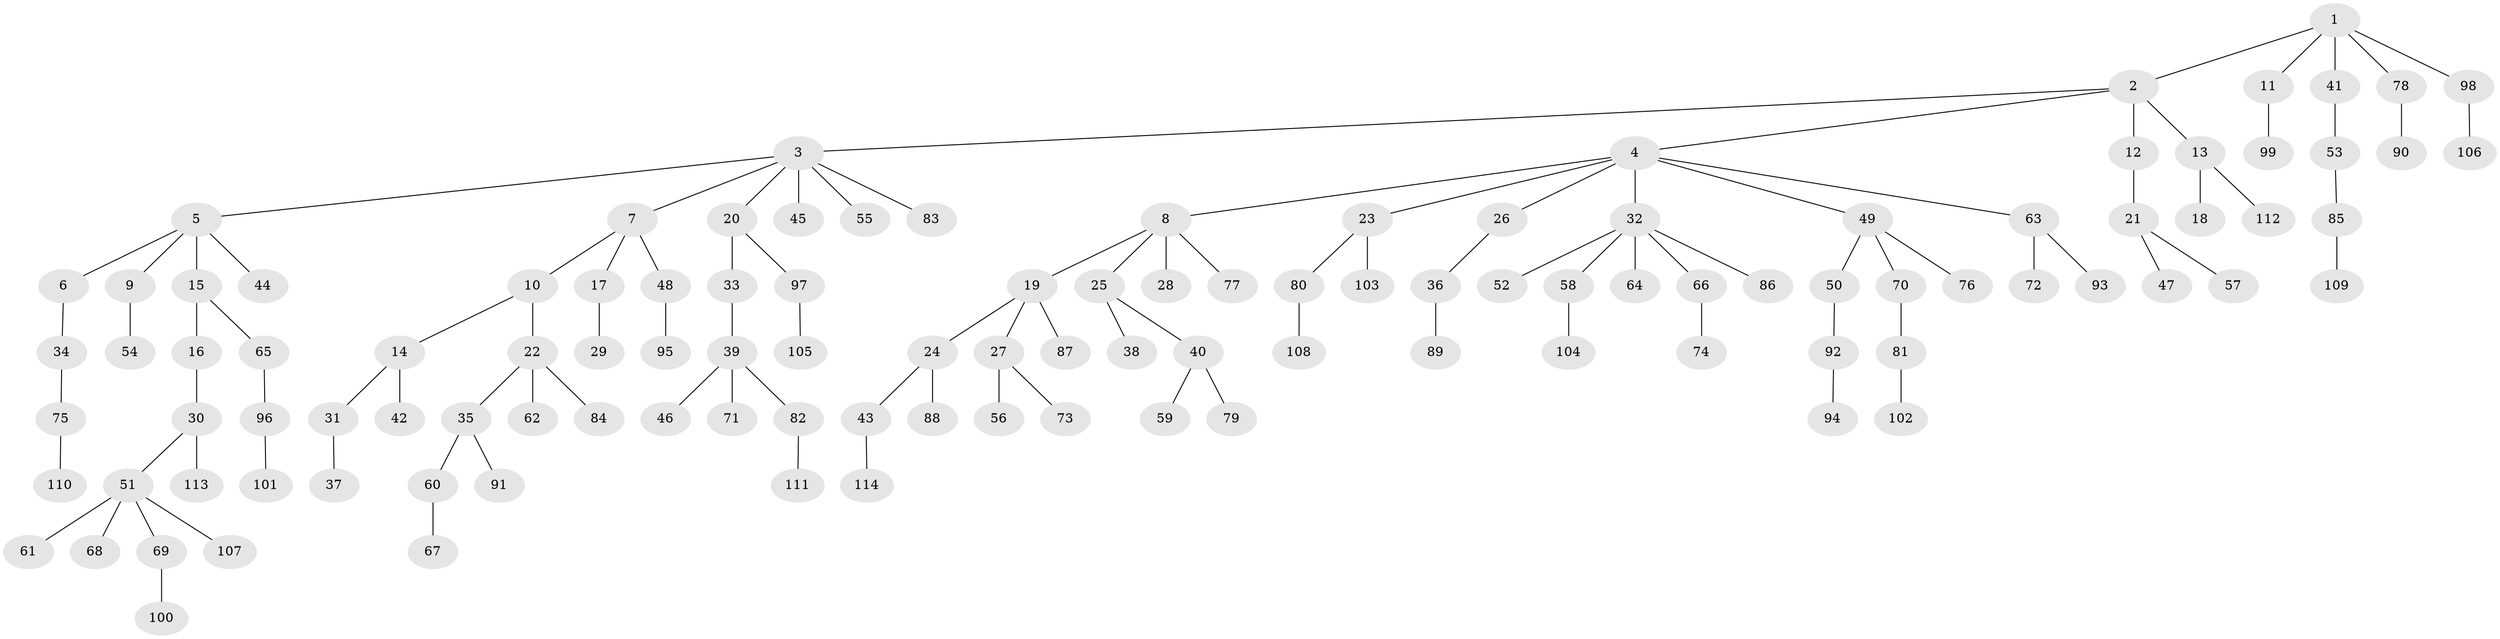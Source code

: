 // Generated by graph-tools (version 1.1) at 2025/11/02/27/25 16:11:27]
// undirected, 114 vertices, 113 edges
graph export_dot {
graph [start="1"]
  node [color=gray90,style=filled];
  1;
  2;
  3;
  4;
  5;
  6;
  7;
  8;
  9;
  10;
  11;
  12;
  13;
  14;
  15;
  16;
  17;
  18;
  19;
  20;
  21;
  22;
  23;
  24;
  25;
  26;
  27;
  28;
  29;
  30;
  31;
  32;
  33;
  34;
  35;
  36;
  37;
  38;
  39;
  40;
  41;
  42;
  43;
  44;
  45;
  46;
  47;
  48;
  49;
  50;
  51;
  52;
  53;
  54;
  55;
  56;
  57;
  58;
  59;
  60;
  61;
  62;
  63;
  64;
  65;
  66;
  67;
  68;
  69;
  70;
  71;
  72;
  73;
  74;
  75;
  76;
  77;
  78;
  79;
  80;
  81;
  82;
  83;
  84;
  85;
  86;
  87;
  88;
  89;
  90;
  91;
  92;
  93;
  94;
  95;
  96;
  97;
  98;
  99;
  100;
  101;
  102;
  103;
  104;
  105;
  106;
  107;
  108;
  109;
  110;
  111;
  112;
  113;
  114;
  1 -- 2;
  1 -- 11;
  1 -- 41;
  1 -- 78;
  1 -- 98;
  2 -- 3;
  2 -- 4;
  2 -- 12;
  2 -- 13;
  3 -- 5;
  3 -- 7;
  3 -- 20;
  3 -- 45;
  3 -- 55;
  3 -- 83;
  4 -- 8;
  4 -- 23;
  4 -- 26;
  4 -- 32;
  4 -- 49;
  4 -- 63;
  5 -- 6;
  5 -- 9;
  5 -- 15;
  5 -- 44;
  6 -- 34;
  7 -- 10;
  7 -- 17;
  7 -- 48;
  8 -- 19;
  8 -- 25;
  8 -- 28;
  8 -- 77;
  9 -- 54;
  10 -- 14;
  10 -- 22;
  11 -- 99;
  12 -- 21;
  13 -- 18;
  13 -- 112;
  14 -- 31;
  14 -- 42;
  15 -- 16;
  15 -- 65;
  16 -- 30;
  17 -- 29;
  19 -- 24;
  19 -- 27;
  19 -- 87;
  20 -- 33;
  20 -- 97;
  21 -- 47;
  21 -- 57;
  22 -- 35;
  22 -- 62;
  22 -- 84;
  23 -- 80;
  23 -- 103;
  24 -- 43;
  24 -- 88;
  25 -- 38;
  25 -- 40;
  26 -- 36;
  27 -- 56;
  27 -- 73;
  30 -- 51;
  30 -- 113;
  31 -- 37;
  32 -- 52;
  32 -- 58;
  32 -- 64;
  32 -- 66;
  32 -- 86;
  33 -- 39;
  34 -- 75;
  35 -- 60;
  35 -- 91;
  36 -- 89;
  39 -- 46;
  39 -- 71;
  39 -- 82;
  40 -- 59;
  40 -- 79;
  41 -- 53;
  43 -- 114;
  48 -- 95;
  49 -- 50;
  49 -- 70;
  49 -- 76;
  50 -- 92;
  51 -- 61;
  51 -- 68;
  51 -- 69;
  51 -- 107;
  53 -- 85;
  58 -- 104;
  60 -- 67;
  63 -- 72;
  63 -- 93;
  65 -- 96;
  66 -- 74;
  69 -- 100;
  70 -- 81;
  75 -- 110;
  78 -- 90;
  80 -- 108;
  81 -- 102;
  82 -- 111;
  85 -- 109;
  92 -- 94;
  96 -- 101;
  97 -- 105;
  98 -- 106;
}

